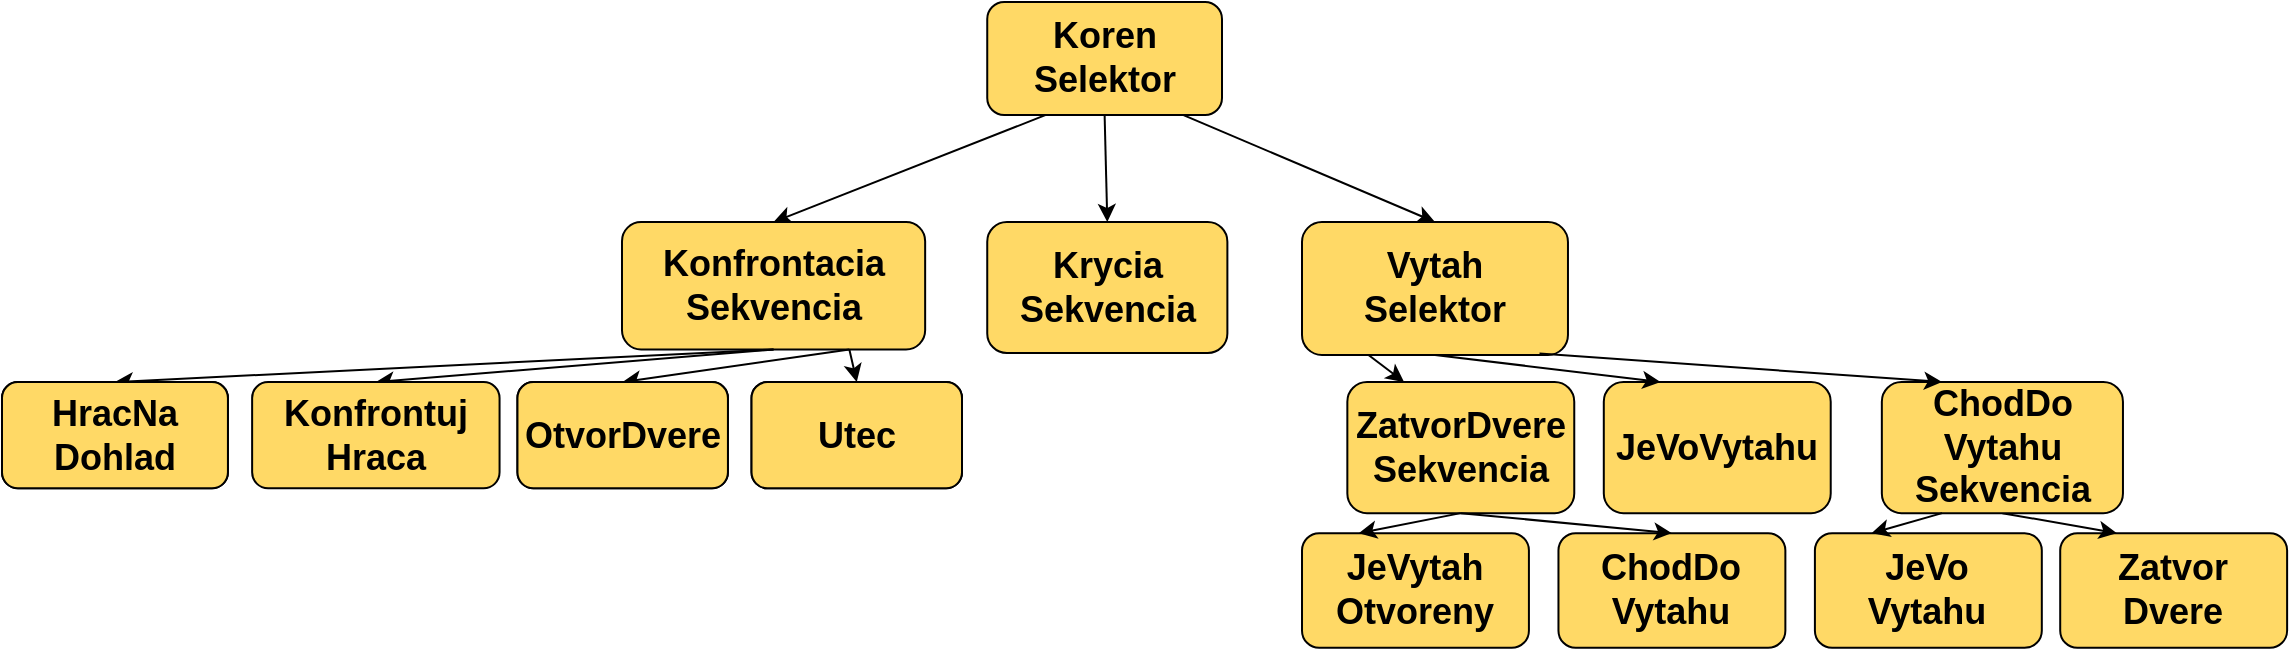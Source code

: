 <mxfile version="18.0.3" type="github">
  <diagram id="aNkTvLlGlRAXNMfGRCiO" name="Page-1">
    <mxGraphModel dx="1550" dy="809" grid="1" gridSize="10" guides="1" tooltips="1" connect="1" arrows="1" fold="1" page="1" pageScale="1" pageWidth="1169" pageHeight="827" math="0" shadow="0">
      <root>
        <mxCell id="0" />
        <mxCell id="1" parent="0" />
        <mxCell id="K40myK_4YShfCYtrGLyM-1" value="Koren&lt;br style=&quot;font-size: 18px;&quot;&gt;Selektor" style="rounded=1;whiteSpace=wrap;html=1;fontSize=18;spacing=2;container=0;fontStyle=1;fillColor=#FFD966;" parent="1" vertex="1">
          <mxGeometry x="492.62" y="10" width="117.38" height="56.47" as="geometry" />
        </mxCell>
        <mxCell id="K40myK_4YShfCYtrGLyM-2" value="" style="endArrow=classic;html=1;rounded=0;entryX=0.5;entryY=0;entryDx=0;entryDy=0;fontSize=18;spacing=2;exitX=0.25;exitY=1;exitDx=0;exitDy=0;fontStyle=1" parent="1" source="K40myK_4YShfCYtrGLyM-1" edge="1" target="AuxtAn-7Y95hwLQG99zc-2">
          <mxGeometry width="50" height="50" relative="1" as="geometry">
            <mxPoint x="458.591" y="106.471" as="sourcePoint" />
            <mxPoint x="169.366" y="153.529" as="targetPoint" />
          </mxGeometry>
        </mxCell>
        <mxCell id="K40myK_4YShfCYtrGLyM-9" value="" style="endArrow=classic;html=1;rounded=0;fontSize=18;spacing=2;exitX=0.5;exitY=1;exitDx=0;exitDy=0;fontStyle=1;entryX=0.5;entryY=0;entryDx=0;entryDy=0;" parent="1" source="K40myK_4YShfCYtrGLyM-1" target="L4nqNSzwRVbBVw2rcEoh-23" edge="1">
          <mxGeometry width="50" height="50" relative="1" as="geometry">
            <mxPoint x="550" y="70" as="sourcePoint" />
            <mxPoint x="551" y="130" as="targetPoint" />
          </mxGeometry>
        </mxCell>
        <mxCell id="AuxtAn-7Y95hwLQG99zc-12" value="" style="endArrow=classic;html=1;rounded=0;exitX=0.836;exitY=1.002;exitDx=0;exitDy=0;entryX=0.5;entryY=0;entryDx=0;entryDy=0;fontSize=18;spacing=2;exitPerimeter=0;fontStyle=1" parent="1" source="K40myK_4YShfCYtrGLyM-1" target="AuxtAn-7Y95hwLQG99zc-13" edge="1">
          <mxGeometry width="50" height="50" relative="1" as="geometry">
            <mxPoint x="556.417" y="78.235" as="sourcePoint" />
            <mxPoint x="841.389" y="153.529" as="targetPoint" />
          </mxGeometry>
        </mxCell>
        <mxCell id="L4nqNSzwRVbBVw2rcEoh-23" value="Krycia&lt;br style=&quot;font-size: 18px;&quot;&gt;Sekvencia" style="rounded=1;whiteSpace=wrap;html=1;fontSize=18;fontStyle=1;fillColor=#FFD966;" vertex="1" parent="1">
          <mxGeometry x="492.62" y="120" width="120.07" height="65.52" as="geometry" />
        </mxCell>
        <mxCell id="AuxtAn-7Y95hwLQG99zc-2" value="Konfrontacia&lt;br style=&quot;font-size: 18px;&quot;&gt;Sekvencia" style="rounded=1;whiteSpace=wrap;html=1;fontSize=18;spacing=2;container=0;fontStyle=1;fillColor=#FFD966;" parent="1" vertex="1">
          <mxGeometry x="309.997" y="120" width="151.579" height="63.75" as="geometry" />
        </mxCell>
        <mxCell id="AuxtAn-7Y95hwLQG99zc-3" value="" style="endArrow=classic;html=1;rounded=0;exitX=0.5;exitY=1;exitDx=0;exitDy=0;entryX=0.5;entryY=0;entryDx=0;entryDy=0;fontSize=18;spacing=2;fontStyle=1" parent="1" source="AuxtAn-7Y95hwLQG99zc-2" target="AuxtAn-7Y95hwLQG99zc-4" edge="1">
          <mxGeometry width="50" height="50" relative="1" as="geometry">
            <mxPoint x="203.222" y="183.749" as="sourcePoint" />
            <mxPoint x="159.374" y="236.874" as="targetPoint" />
          </mxGeometry>
        </mxCell>
        <mxCell id="AuxtAn-7Y95hwLQG99zc-5" value="" style="endArrow=classic;html=1;rounded=0;exitX=0.5;exitY=1;exitDx=0;exitDy=0;entryX=0.5;entryY=0;entryDx=0;entryDy=0;fontSize=18;spacing=2;fontStyle=1" parent="1" source="AuxtAn-7Y95hwLQG99zc-2" target="AuxtAn-7Y95hwLQG99zc-6" edge="1">
          <mxGeometry width="50" height="50" relative="1" as="geometry">
            <mxPoint x="308.458" y="183.749" as="sourcePoint" />
            <mxPoint x="282.149" y="236.874" as="targetPoint" />
          </mxGeometry>
        </mxCell>
        <mxCell id="AuxtAn-7Y95hwLQG99zc-7" value="" style="endArrow=classic;html=1;rounded=0;exitX=0.75;exitY=1;exitDx=0;exitDy=0;entryX=0.5;entryY=0;entryDx=0;entryDy=0;fontSize=18;spacing=2;fontStyle=1" parent="1" source="AuxtAn-7Y95hwLQG99zc-2" target="L4nqNSzwRVbBVw2rcEoh-32" edge="1">
          <mxGeometry width="50" height="50" relative="1" as="geometry">
            <mxPoint x="361.075" y="183.749" as="sourcePoint" />
            <mxPoint x="296.661" y="236.874" as="targetPoint" />
          </mxGeometry>
        </mxCell>
        <mxCell id="AuxtAn-7Y95hwLQG99zc-11" value="" style="endArrow=classic;html=1;rounded=0;entryX=0.5;entryY=0;entryDx=0;entryDy=0;fontSize=18;spacing=2;fontStyle=1;exitX=0.75;exitY=1;exitDx=0;exitDy=0;" parent="1" source="AuxtAn-7Y95hwLQG99zc-2" target="L4nqNSzwRVbBVw2rcEoh-31" edge="1">
          <mxGeometry width="50" height="50" relative="1" as="geometry">
            <mxPoint x="211.992" y="173.124" as="sourcePoint" />
            <mxPoint x="440.002" y="236.874" as="targetPoint" />
          </mxGeometry>
        </mxCell>
        <mxCell id="AuxtAn-7Y95hwLQG99zc-6" value="Konfrontuj&lt;br style=&quot;font-size: 18px;&quot;&gt;Hraca" style="rounded=1;whiteSpace=wrap;html=1;fontSize=18;spacing=2;container=0;fontStyle=1;fillColor=#FFD966;" parent="1" vertex="1">
          <mxGeometry x="125.065" y="200.005" width="123.714" height="53.125" as="geometry" />
        </mxCell>
        <mxCell id="AuxtAn-7Y95hwLQG99zc-4" value="HracNa&lt;br style=&quot;font-size: 18px;&quot;&gt;Dohlad" style="rounded=1;whiteSpace=wrap;html=1;fontSize=18;spacing=2;container=0;fontStyle=1;fillColor=#FFD966;" parent="1" vertex="1">
          <mxGeometry y="200.005" width="112.963" height="53.125" as="geometry" />
        </mxCell>
        <mxCell id="L4nqNSzwRVbBVw2rcEoh-25" value="Utec" style="rounded=1;whiteSpace=wrap;html=1;fontSize=18;spacing=2;container=0;fontStyle=1;fillColor=#FFD966;" vertex="1" parent="1">
          <mxGeometry x="374.764" y="200.005" width="105.236" height="53.125" as="geometry" />
        </mxCell>
        <mxCell id="L4nqNSzwRVbBVw2rcEoh-26" value="OtvorDvere" style="rounded=1;whiteSpace=wrap;html=1;fontSize=18;spacing=2;container=0;fontStyle=1;fillColor=#FFD966;" vertex="1" parent="1">
          <mxGeometry x="257.732" y="200.005" width="105.236" height="53.125" as="geometry" />
        </mxCell>
        <mxCell id="L4nqNSzwRVbBVw2rcEoh-29" value="" style="group;fontSize=18;" vertex="1" connectable="0" parent="1">
          <mxGeometry y="200.005" width="480" height="53.125" as="geometry" />
        </mxCell>
        <mxCell id="L4nqNSzwRVbBVw2rcEoh-30" value="HracNa&lt;br style=&quot;font-size: 18px;&quot;&gt;Dohlad" style="rounded=1;whiteSpace=wrap;html=1;fontSize=18;spacing=2;container=0;fontStyle=1;fillColor=#FFD966;" vertex="1" parent="L4nqNSzwRVbBVw2rcEoh-29">
          <mxGeometry width="112.963" height="53.125" as="geometry" />
        </mxCell>
        <mxCell id="L4nqNSzwRVbBVw2rcEoh-31" value="Utec" style="rounded=1;whiteSpace=wrap;html=1;fontSize=18;spacing=2;container=0;fontStyle=1;fillColor=#FFD966;" vertex="1" parent="L4nqNSzwRVbBVw2rcEoh-29">
          <mxGeometry x="374.764" width="105.236" height="53.125" as="geometry" />
        </mxCell>
        <mxCell id="L4nqNSzwRVbBVw2rcEoh-32" value="OtvorDvere" style="rounded=1;whiteSpace=wrap;html=1;fontSize=18;spacing=2;container=0;fontStyle=1;fillColor=#FFD966;" vertex="1" parent="L4nqNSzwRVbBVw2rcEoh-29">
          <mxGeometry x="257.732" width="105.236" height="53.125" as="geometry" />
        </mxCell>
        <mxCell id="AuxtAn-7Y95hwLQG99zc-36" value="Zatvor&lt;br style=&quot;font-size: 18px;&quot;&gt;Dvere" style="rounded=1;whiteSpace=wrap;html=1;fontSize=18;spacing=2;container=0;fontStyle=1;fillColor=#FFD966;" parent="1" vertex="1">
          <mxGeometry x="1029.104" y="275.573" width="113.456" height="57.347" as="geometry" />
        </mxCell>
        <mxCell id="AuxtAn-7Y95hwLQG99zc-37" value="" style="endArrow=classic;html=1;rounded=0;entryX=0.25;entryY=0;entryDx=0;entryDy=0;fontSize=18;spacing=2;exitX=0.5;exitY=1;exitDx=0;exitDy=0;fontStyle=1" parent="1" source="AuxtAn-7Y95hwLQG99zc-20" target="AuxtAn-7Y95hwLQG99zc-36" edge="1">
          <mxGeometry width="50" height="50" relative="1" as="geometry">
            <mxPoint x="1090.933" y="257.347" as="sourcePoint" />
            <mxPoint x="1029.057" y="213.141" as="targetPoint" />
          </mxGeometry>
        </mxCell>
        <mxCell id="AuxtAn-7Y95hwLQG99zc-18" value="JeVoVytahu" style="rounded=1;whiteSpace=wrap;html=1;fontSize=18;spacing=2;container=0;fontStyle=1;fillColor=#FFD966;" parent="1" vertex="1">
          <mxGeometry x="800.9" y="200" width="113.46" height="65.57" as="geometry" />
        </mxCell>
        <mxCell id="AuxtAn-7Y95hwLQG99zc-19" value="" style="endArrow=classic;html=1;rounded=0;entryX=0.25;entryY=0;entryDx=0;entryDy=0;fontSize=18;spacing=2;exitX=0.5;exitY=1;exitDx=0;exitDy=0;fontStyle=1" parent="1" source="AuxtAn-7Y95hwLQG99zc-13" target="AuxtAn-7Y95hwLQG99zc-18" edge="1">
          <mxGeometry width="50" height="50" relative="1" as="geometry">
            <mxPoint x="896.053" y="196.641" as="sourcePoint" />
            <mxPoint x="932.972" y="193.654" as="targetPoint" />
          </mxGeometry>
        </mxCell>
        <mxCell id="AuxtAn-7Y95hwLQG99zc-13" value="Vytah&lt;br style=&quot;font-size: 18px;&quot;&gt;Selektor" style="rounded=1;whiteSpace=wrap;html=1;fontSize=18;spacing=2;container=0;fontStyle=1;fillColor=#FFD966;" parent="1" vertex="1">
          <mxGeometry x="650" y="120" width="132.984" height="66.486" as="geometry" />
        </mxCell>
        <mxCell id="AuxtAn-7Y95hwLQG99zc-14" value="ZatvorDvere&lt;br style=&quot;font-size: 18px;&quot;&gt;Sekvencia" style="rounded=1;whiteSpace=wrap;html=1;fontSize=18;spacing=2;container=0;fontStyle=1;fillColor=#FFD966;" parent="1" vertex="1">
          <mxGeometry x="672.67" y="200" width="113.46" height="65.57" as="geometry" />
        </mxCell>
        <mxCell id="AuxtAn-7Y95hwLQG99zc-15" value="" style="endArrow=classic;html=1;rounded=0;entryX=0.25;entryY=0;entryDx=0;entryDy=0;fontSize=18;spacing=2;fontStyle=1;exitX=0.25;exitY=1;exitDx=0;exitDy=0;" parent="1" target="AuxtAn-7Y95hwLQG99zc-14" edge="1" source="AuxtAn-7Y95hwLQG99zc-13">
          <mxGeometry width="50" height="50" relative="1" as="geometry">
            <mxPoint x="767.827" y="196.641" as="sourcePoint" />
            <mxPoint x="815.1" y="244.43" as="targetPoint" />
          </mxGeometry>
        </mxCell>
        <mxCell id="AuxtAn-7Y95hwLQG99zc-20" value="ChodDo&lt;br style=&quot;font-size: 18px;&quot;&gt;Vytahu&lt;br style=&quot;font-size: 18px;&quot;&gt;Sekvencia" style="rounded=1;whiteSpace=wrap;html=1;fontSize=18;spacing=2;container=0;fontStyle=1;fillColor=#FFD966;" parent="1" vertex="1">
          <mxGeometry x="939.92" y="200" width="120.56" height="65.57" as="geometry" />
        </mxCell>
        <mxCell id="AuxtAn-7Y95hwLQG99zc-21" value="" style="endArrow=classic;html=1;rounded=0;entryX=0.25;entryY=0;entryDx=0;entryDy=0;fontSize=18;spacing=2;exitX=0.893;exitY=0.989;exitDx=0;exitDy=0;exitPerimeter=0;fontStyle=1" parent="1" source="AuxtAn-7Y95hwLQG99zc-13" target="AuxtAn-7Y95hwLQG99zc-20" edge="1">
          <mxGeometry width="50" height="50" relative="1" as="geometry">
            <mxPoint x="944.671" y="196.641" as="sourcePoint" />
            <mxPoint x="1071.997" y="193.654" as="targetPoint" />
          </mxGeometry>
        </mxCell>
        <mxCell id="AuxtAn-7Y95hwLQG99zc-22" value="JeVytah&lt;br style=&quot;font-size: 18px;&quot;&gt;Otvoreny" style="rounded=1;whiteSpace=wrap;html=1;fontSize=18;spacing=2;container=0;fontStyle=1;fillColor=#FFD966;" parent="1" vertex="1">
          <mxGeometry x="650.005" y="275.573" width="113.456" height="57.347" as="geometry" />
        </mxCell>
        <mxCell id="AuxtAn-7Y95hwLQG99zc-23" value="" style="endArrow=classic;html=1;rounded=0;entryX=0.25;entryY=0;entryDx=0;entryDy=0;fontSize=18;spacing=2;exitX=0.5;exitY=1;exitDx=0;exitDy=0;fontStyle=1" parent="1" source="AuxtAn-7Y95hwLQG99zc-14" target="AuxtAn-7Y95hwLQG99zc-22" edge="1">
          <mxGeometry width="50" height="50" relative="1" as="geometry">
            <mxPoint x="635.234" y="266.904" as="sourcePoint" />
            <mxPoint x="762.561" y="263.917" as="targetPoint" />
          </mxGeometry>
        </mxCell>
        <mxCell id="AuxtAn-7Y95hwLQG99zc-26" value="ChodDo&lt;br style=&quot;font-size: 18px;&quot;&gt;Vytahu" style="rounded=1;whiteSpace=wrap;html=1;fontSize=18;spacing=2;container=0;fontStyle=1;fillColor=#FFD966;" parent="1" vertex="1">
          <mxGeometry x="778.23" y="275.573" width="113.456" height="57.347" as="geometry" />
        </mxCell>
        <mxCell id="AuxtAn-7Y95hwLQG99zc-27" value="" style="endArrow=classic;html=1;rounded=0;entryX=0.5;entryY=0;entryDx=0;entryDy=0;fontSize=18;spacing=2;exitX=0.5;exitY=1;exitDx=0;exitDy=0;fontStyle=1" parent="1" source="AuxtAn-7Y95hwLQG99zc-14" target="AuxtAn-7Y95hwLQG99zc-26" edge="1">
          <mxGeometry width="50" height="50" relative="1" as="geometry">
            <mxPoint x="749.128" y="253.763" as="sourcePoint" />
            <mxPoint x="890.787" y="263.917" as="targetPoint" />
          </mxGeometry>
        </mxCell>
        <mxCell id="AuxtAn-7Y95hwLQG99zc-28" value="JeVo&lt;br style=&quot;font-size: 18px;&quot;&gt;Vytahu" style="rounded=1;whiteSpace=wrap;html=1;fontSize=18;spacing=2;container=0;fontStyle=1;fillColor=#FFD966;" parent="1" vertex="1">
          <mxGeometry x="906.456" y="275.573" width="113.456" height="57.347" as="geometry" />
        </mxCell>
        <mxCell id="AuxtAn-7Y95hwLQG99zc-29" value="" style="endArrow=classic;html=1;rounded=0;entryX=0.25;entryY=0;entryDx=0;entryDy=0;fontSize=18;spacing=2;exitX=0.25;exitY=1;exitDx=0;exitDy=0;fontStyle=1" parent="1" source="AuxtAn-7Y95hwLQG99zc-20" target="AuxtAn-7Y95hwLQG99zc-28" edge="1">
          <mxGeometry width="50" height="50" relative="1" as="geometry">
            <mxPoint x="891.686" y="266.904" as="sourcePoint" />
            <mxPoint x="1019.012" y="263.917" as="targetPoint" />
          </mxGeometry>
        </mxCell>
      </root>
    </mxGraphModel>
  </diagram>
</mxfile>
